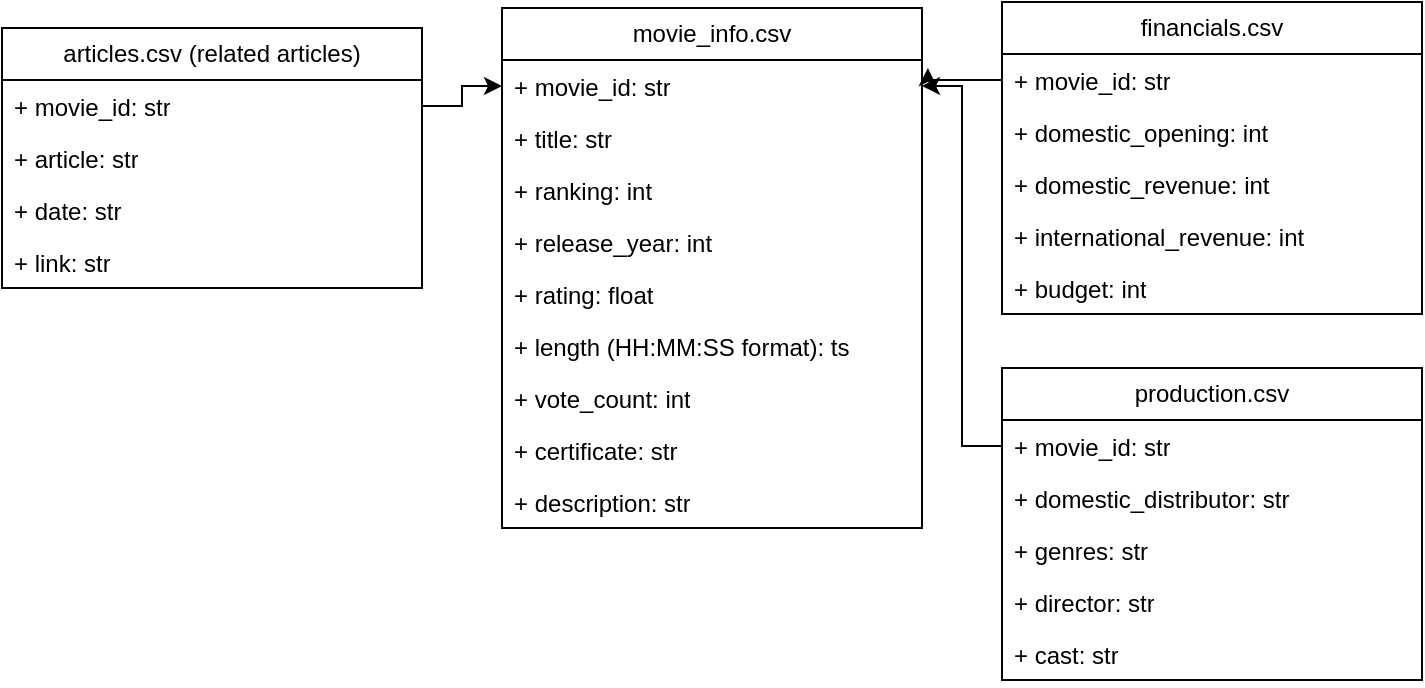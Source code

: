 <mxfile version="24.8.8">
  <diagram name="Page-1" id="9uZJhEJzj8By7LEOqgqz">
    <mxGraphModel dx="1626" dy="781" grid="1" gridSize="10" guides="1" tooltips="1" connect="1" arrows="1" fold="1" page="1" pageScale="1" pageWidth="1100" pageHeight="850" math="0" shadow="0">
      <root>
        <mxCell id="0" />
        <mxCell id="1" parent="0" />
        <mxCell id="EMg-PQGNn6y1jYI1NmPb-2" value="movie_info.csv" style="swimlane;fontStyle=0;childLayout=stackLayout;horizontal=1;startSize=26;fillColor=none;horizontalStack=0;resizeParent=1;resizeParentMax=0;resizeLast=0;collapsible=1;marginBottom=0;whiteSpace=wrap;html=1;" vertex="1" parent="1">
          <mxGeometry x="410" y="180" width="210" height="260" as="geometry" />
        </mxCell>
        <mxCell id="EMg-PQGNn6y1jYI1NmPb-3" value="+ movie_id: str" style="text;strokeColor=none;fillColor=none;align=left;verticalAlign=top;spacingLeft=4;spacingRight=4;overflow=hidden;rotatable=0;points=[[0,0.5],[1,0.5]];portConstraint=eastwest;whiteSpace=wrap;html=1;" vertex="1" parent="EMg-PQGNn6y1jYI1NmPb-2">
          <mxGeometry y="26" width="210" height="26" as="geometry" />
        </mxCell>
        <mxCell id="EMg-PQGNn6y1jYI1NmPb-4" value="+ title: str" style="text;strokeColor=none;fillColor=none;align=left;verticalAlign=top;spacingLeft=4;spacingRight=4;overflow=hidden;rotatable=0;points=[[0,0.5],[1,0.5]];portConstraint=eastwest;whiteSpace=wrap;html=1;" vertex="1" parent="EMg-PQGNn6y1jYI1NmPb-2">
          <mxGeometry y="52" width="210" height="26" as="geometry" />
        </mxCell>
        <mxCell id="EMg-PQGNn6y1jYI1NmPb-6" value="+ ranking: int" style="text;strokeColor=none;fillColor=none;align=left;verticalAlign=top;spacingLeft=4;spacingRight=4;overflow=hidden;rotatable=0;points=[[0,0.5],[1,0.5]];portConstraint=eastwest;whiteSpace=wrap;html=1;" vertex="1" parent="EMg-PQGNn6y1jYI1NmPb-2">
          <mxGeometry y="78" width="210" height="26" as="geometry" />
        </mxCell>
        <mxCell id="EMg-PQGNn6y1jYI1NmPb-7" value="+ release_year: int" style="text;strokeColor=none;fillColor=none;align=left;verticalAlign=top;spacingLeft=4;spacingRight=4;overflow=hidden;rotatable=0;points=[[0,0.5],[1,0.5]];portConstraint=eastwest;whiteSpace=wrap;html=1;" vertex="1" parent="EMg-PQGNn6y1jYI1NmPb-2">
          <mxGeometry y="104" width="210" height="26" as="geometry" />
        </mxCell>
        <mxCell id="EMg-PQGNn6y1jYI1NmPb-12" value="+ rating: float" style="text;strokeColor=none;fillColor=none;align=left;verticalAlign=top;spacingLeft=4;spacingRight=4;overflow=hidden;rotatable=0;points=[[0,0.5],[1,0.5]];portConstraint=eastwest;whiteSpace=wrap;html=1;" vertex="1" parent="EMg-PQGNn6y1jYI1NmPb-2">
          <mxGeometry y="130" width="210" height="26" as="geometry" />
        </mxCell>
        <mxCell id="EMg-PQGNn6y1jYI1NmPb-8" value="+ length (HH:MM:SS format): ts" style="text;strokeColor=none;fillColor=none;align=left;verticalAlign=top;spacingLeft=4;spacingRight=4;overflow=hidden;rotatable=0;points=[[0,0.5],[1,0.5]];portConstraint=eastwest;whiteSpace=wrap;html=1;" vertex="1" parent="EMg-PQGNn6y1jYI1NmPb-2">
          <mxGeometry y="156" width="210" height="26" as="geometry" />
        </mxCell>
        <mxCell id="EMg-PQGNn6y1jYI1NmPb-9" value="+ vote_count: int" style="text;strokeColor=none;fillColor=none;align=left;verticalAlign=top;spacingLeft=4;spacingRight=4;overflow=hidden;rotatable=0;points=[[0,0.5],[1,0.5]];portConstraint=eastwest;whiteSpace=wrap;html=1;" vertex="1" parent="EMg-PQGNn6y1jYI1NmPb-2">
          <mxGeometry y="182" width="210" height="26" as="geometry" />
        </mxCell>
        <mxCell id="EMg-PQGNn6y1jYI1NmPb-10" value="+ certificate: str" style="text;strokeColor=none;fillColor=none;align=left;verticalAlign=top;spacingLeft=4;spacingRight=4;overflow=hidden;rotatable=0;points=[[0,0.5],[1,0.5]];portConstraint=eastwest;whiteSpace=wrap;html=1;" vertex="1" parent="EMg-PQGNn6y1jYI1NmPb-2">
          <mxGeometry y="208" width="210" height="26" as="geometry" />
        </mxCell>
        <mxCell id="EMg-PQGNn6y1jYI1NmPb-11" value="+ description: str" style="text;strokeColor=none;fillColor=none;align=left;verticalAlign=top;spacingLeft=4;spacingRight=4;overflow=hidden;rotatable=0;points=[[0,0.5],[1,0.5]];portConstraint=eastwest;whiteSpace=wrap;html=1;" vertex="1" parent="EMg-PQGNn6y1jYI1NmPb-2">
          <mxGeometry y="234" width="210" height="26" as="geometry" />
        </mxCell>
        <mxCell id="EMg-PQGNn6y1jYI1NmPb-15" value="financials.csv" style="swimlane;fontStyle=0;childLayout=stackLayout;horizontal=1;startSize=26;fillColor=none;horizontalStack=0;resizeParent=1;resizeParentMax=0;resizeLast=0;collapsible=1;marginBottom=0;whiteSpace=wrap;html=1;" vertex="1" parent="1">
          <mxGeometry x="660" y="177" width="210" height="156" as="geometry" />
        </mxCell>
        <mxCell id="EMg-PQGNn6y1jYI1NmPb-16" value="+ movie_id: str" style="text;strokeColor=none;fillColor=none;align=left;verticalAlign=top;spacingLeft=4;spacingRight=4;overflow=hidden;rotatable=0;points=[[0,0.5],[1,0.5]];portConstraint=eastwest;whiteSpace=wrap;html=1;" vertex="1" parent="EMg-PQGNn6y1jYI1NmPb-15">
          <mxGeometry y="26" width="210" height="26" as="geometry" />
        </mxCell>
        <mxCell id="EMg-PQGNn6y1jYI1NmPb-17" value="+ domestic_opening: int" style="text;strokeColor=none;fillColor=none;align=left;verticalAlign=top;spacingLeft=4;spacingRight=4;overflow=hidden;rotatable=0;points=[[0,0.5],[1,0.5]];portConstraint=eastwest;whiteSpace=wrap;html=1;" vertex="1" parent="EMg-PQGNn6y1jYI1NmPb-15">
          <mxGeometry y="52" width="210" height="26" as="geometry" />
        </mxCell>
        <mxCell id="EMg-PQGNn6y1jYI1NmPb-18" value="+ domestic_revenue: int" style="text;strokeColor=none;fillColor=none;align=left;verticalAlign=top;spacingLeft=4;spacingRight=4;overflow=hidden;rotatable=0;points=[[0,0.5],[1,0.5]];portConstraint=eastwest;whiteSpace=wrap;html=1;" vertex="1" parent="EMg-PQGNn6y1jYI1NmPb-15">
          <mxGeometry y="78" width="210" height="26" as="geometry" />
        </mxCell>
        <mxCell id="EMg-PQGNn6y1jYI1NmPb-19" value="+ international_revenue: int" style="text;strokeColor=none;fillColor=none;align=left;verticalAlign=top;spacingLeft=4;spacingRight=4;overflow=hidden;rotatable=0;points=[[0,0.5],[1,0.5]];portConstraint=eastwest;whiteSpace=wrap;html=1;" vertex="1" parent="EMg-PQGNn6y1jYI1NmPb-15">
          <mxGeometry y="104" width="210" height="26" as="geometry" />
        </mxCell>
        <mxCell id="EMg-PQGNn6y1jYI1NmPb-20" value="+ budget: int" style="text;strokeColor=none;fillColor=none;align=left;verticalAlign=top;spacingLeft=4;spacingRight=4;overflow=hidden;rotatable=0;points=[[0,0.5],[1,0.5]];portConstraint=eastwest;whiteSpace=wrap;html=1;" vertex="1" parent="EMg-PQGNn6y1jYI1NmPb-15">
          <mxGeometry y="130" width="210" height="26" as="geometry" />
        </mxCell>
        <mxCell id="EMg-PQGNn6y1jYI1NmPb-26" value="production.csv" style="swimlane;fontStyle=0;childLayout=stackLayout;horizontal=1;startSize=26;fillColor=none;horizontalStack=0;resizeParent=1;resizeParentMax=0;resizeLast=0;collapsible=1;marginBottom=0;whiteSpace=wrap;html=1;" vertex="1" parent="1">
          <mxGeometry x="660" y="360" width="210" height="156" as="geometry" />
        </mxCell>
        <mxCell id="EMg-PQGNn6y1jYI1NmPb-27" value="+ movie_id: str" style="text;strokeColor=none;fillColor=none;align=left;verticalAlign=top;spacingLeft=4;spacingRight=4;overflow=hidden;rotatable=0;points=[[0,0.5],[1,0.5]];portConstraint=eastwest;whiteSpace=wrap;html=1;" vertex="1" parent="EMg-PQGNn6y1jYI1NmPb-26">
          <mxGeometry y="26" width="210" height="26" as="geometry" />
        </mxCell>
        <mxCell id="EMg-PQGNn6y1jYI1NmPb-29" value="+ domestic_distributor: str" style="text;strokeColor=none;fillColor=none;align=left;verticalAlign=top;spacingLeft=4;spacingRight=4;overflow=hidden;rotatable=0;points=[[0,0.5],[1,0.5]];portConstraint=eastwest;whiteSpace=wrap;html=1;" vertex="1" parent="EMg-PQGNn6y1jYI1NmPb-26">
          <mxGeometry y="52" width="210" height="26" as="geometry" />
        </mxCell>
        <mxCell id="EMg-PQGNn6y1jYI1NmPb-30" value="+ genres: str" style="text;strokeColor=none;fillColor=none;align=left;verticalAlign=top;spacingLeft=4;spacingRight=4;overflow=hidden;rotatable=0;points=[[0,0.5],[1,0.5]];portConstraint=eastwest;whiteSpace=wrap;html=1;" vertex="1" parent="EMg-PQGNn6y1jYI1NmPb-26">
          <mxGeometry y="78" width="210" height="26" as="geometry" />
        </mxCell>
        <mxCell id="EMg-PQGNn6y1jYI1NmPb-31" value="+ director: str" style="text;strokeColor=none;fillColor=none;align=left;verticalAlign=top;spacingLeft=4;spacingRight=4;overflow=hidden;rotatable=0;points=[[0,0.5],[1,0.5]];portConstraint=eastwest;whiteSpace=wrap;html=1;" vertex="1" parent="EMg-PQGNn6y1jYI1NmPb-26">
          <mxGeometry y="104" width="210" height="26" as="geometry" />
        </mxCell>
        <mxCell id="EMg-PQGNn6y1jYI1NmPb-32" value="+ cast: str" style="text;strokeColor=none;fillColor=none;align=left;verticalAlign=top;spacingLeft=4;spacingRight=4;overflow=hidden;rotatable=0;points=[[0,0.5],[1,0.5]];portConstraint=eastwest;whiteSpace=wrap;html=1;" vertex="1" parent="EMg-PQGNn6y1jYI1NmPb-26">
          <mxGeometry y="130" width="210" height="26" as="geometry" />
        </mxCell>
        <mxCell id="EMg-PQGNn6y1jYI1NmPb-33" value="articles.csv (related articles)" style="swimlane;fontStyle=0;childLayout=stackLayout;horizontal=1;startSize=26;fillColor=none;horizontalStack=0;resizeParent=1;resizeParentMax=0;resizeLast=0;collapsible=1;marginBottom=0;whiteSpace=wrap;html=1;" vertex="1" parent="1">
          <mxGeometry x="160" y="190" width="210" height="130" as="geometry" />
        </mxCell>
        <mxCell id="EMg-PQGNn6y1jYI1NmPb-34" value="+ movie_id: str" style="text;strokeColor=none;fillColor=none;align=left;verticalAlign=top;spacingLeft=4;spacingRight=4;overflow=hidden;rotatable=0;points=[[0,0.5],[1,0.5]];portConstraint=eastwest;whiteSpace=wrap;html=1;" vertex="1" parent="EMg-PQGNn6y1jYI1NmPb-33">
          <mxGeometry y="26" width="210" height="26" as="geometry" />
        </mxCell>
        <mxCell id="EMg-PQGNn6y1jYI1NmPb-35" value="+ article: str" style="text;strokeColor=none;fillColor=none;align=left;verticalAlign=top;spacingLeft=4;spacingRight=4;overflow=hidden;rotatable=0;points=[[0,0.5],[1,0.5]];portConstraint=eastwest;whiteSpace=wrap;html=1;" vertex="1" parent="EMg-PQGNn6y1jYI1NmPb-33">
          <mxGeometry y="52" width="210" height="26" as="geometry" />
        </mxCell>
        <mxCell id="EMg-PQGNn6y1jYI1NmPb-37" value="+ date: str" style="text;strokeColor=none;fillColor=none;align=left;verticalAlign=top;spacingLeft=4;spacingRight=4;overflow=hidden;rotatable=0;points=[[0,0.5],[1,0.5]];portConstraint=eastwest;whiteSpace=wrap;html=1;" vertex="1" parent="EMg-PQGNn6y1jYI1NmPb-33">
          <mxGeometry y="78" width="210" height="26" as="geometry" />
        </mxCell>
        <mxCell id="EMg-PQGNn6y1jYI1NmPb-38" value="+ link: str" style="text;strokeColor=none;fillColor=none;align=left;verticalAlign=top;spacingLeft=4;spacingRight=4;overflow=hidden;rotatable=0;points=[[0,0.5],[1,0.5]];portConstraint=eastwest;whiteSpace=wrap;html=1;" vertex="1" parent="EMg-PQGNn6y1jYI1NmPb-33">
          <mxGeometry y="104" width="210" height="26" as="geometry" />
        </mxCell>
        <mxCell id="EMg-PQGNn6y1jYI1NmPb-43" style="edgeStyle=orthogonalEdgeStyle;rounded=0;orthogonalLoop=1;jettySize=auto;html=1;exitX=0;exitY=0.5;exitDx=0;exitDy=0;entryX=1.014;entryY=0.154;entryDx=0;entryDy=0;entryPerimeter=0;" edge="1" parent="1" source="EMg-PQGNn6y1jYI1NmPb-16" target="EMg-PQGNn6y1jYI1NmPb-3">
          <mxGeometry relative="1" as="geometry" />
        </mxCell>
        <mxCell id="EMg-PQGNn6y1jYI1NmPb-44" style="edgeStyle=orthogonalEdgeStyle;rounded=0;orthogonalLoop=1;jettySize=auto;html=1;exitX=0;exitY=0.5;exitDx=0;exitDy=0;entryX=1;entryY=0.5;entryDx=0;entryDy=0;" edge="1" parent="1" source="EMg-PQGNn6y1jYI1NmPb-27" target="EMg-PQGNn6y1jYI1NmPb-3">
          <mxGeometry relative="1" as="geometry" />
        </mxCell>
        <mxCell id="EMg-PQGNn6y1jYI1NmPb-45" style="edgeStyle=orthogonalEdgeStyle;rounded=0;orthogonalLoop=1;jettySize=auto;html=1;exitX=1;exitY=0.5;exitDx=0;exitDy=0;" edge="1" parent="1" source="EMg-PQGNn6y1jYI1NmPb-34" target="EMg-PQGNn6y1jYI1NmPb-3">
          <mxGeometry relative="1" as="geometry" />
        </mxCell>
      </root>
    </mxGraphModel>
  </diagram>
</mxfile>
